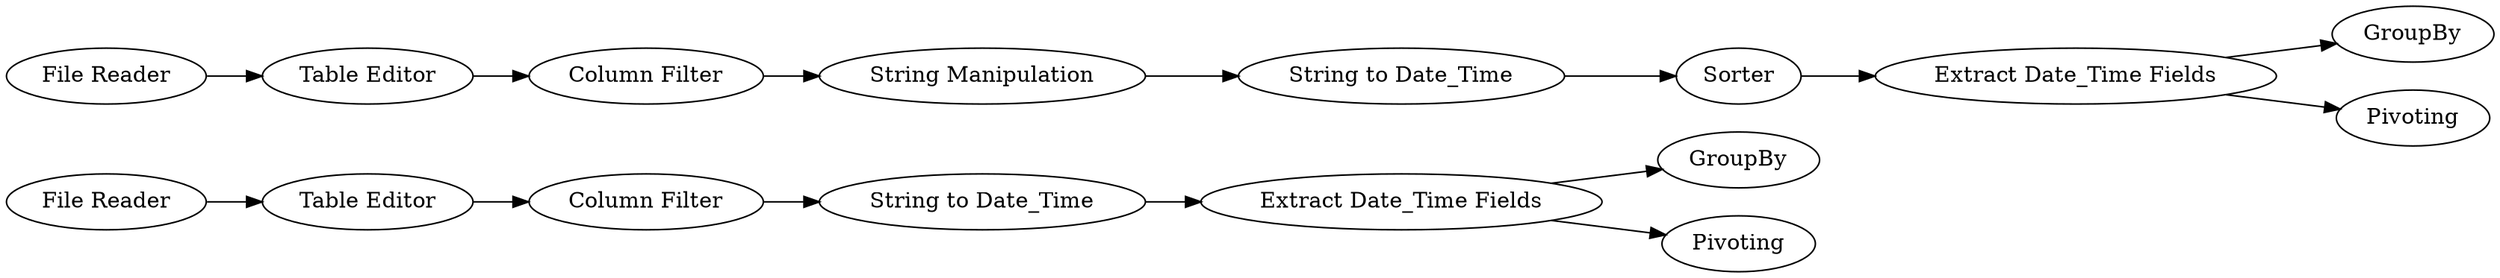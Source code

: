digraph {
	4 [label="Column Filter"]
	10 [label="Column Filter"]
	11 [label="String to Date_Time"]
	12 [label="Extract Date_Time Fields"]
	14 [label="String to Date_Time"]
	15 [label="Table Editor"]
	17 [label="Table Editor"]
	18 [label="String Manipulation"]
	19 [label=GroupBy]
	23 [label="Extract Date_Time Fields"]
	24 [label="File Reader"]
	26 [label="File Reader"]
	27 [label=Pivoting]
	28 [label=GroupBy]
	29 [label=Pivoting]
	30 [label=Sorter]
	4 -> 11
	10 -> 18
	11 -> 12
	12 -> 19
	12 -> 27
	14 -> 30
	15 -> 4
	17 -> 10
	18 -> 14
	23 -> 28
	23 -> 29
	24 -> 17
	26 -> 15
	30 -> 23
	rankdir=LR
}
